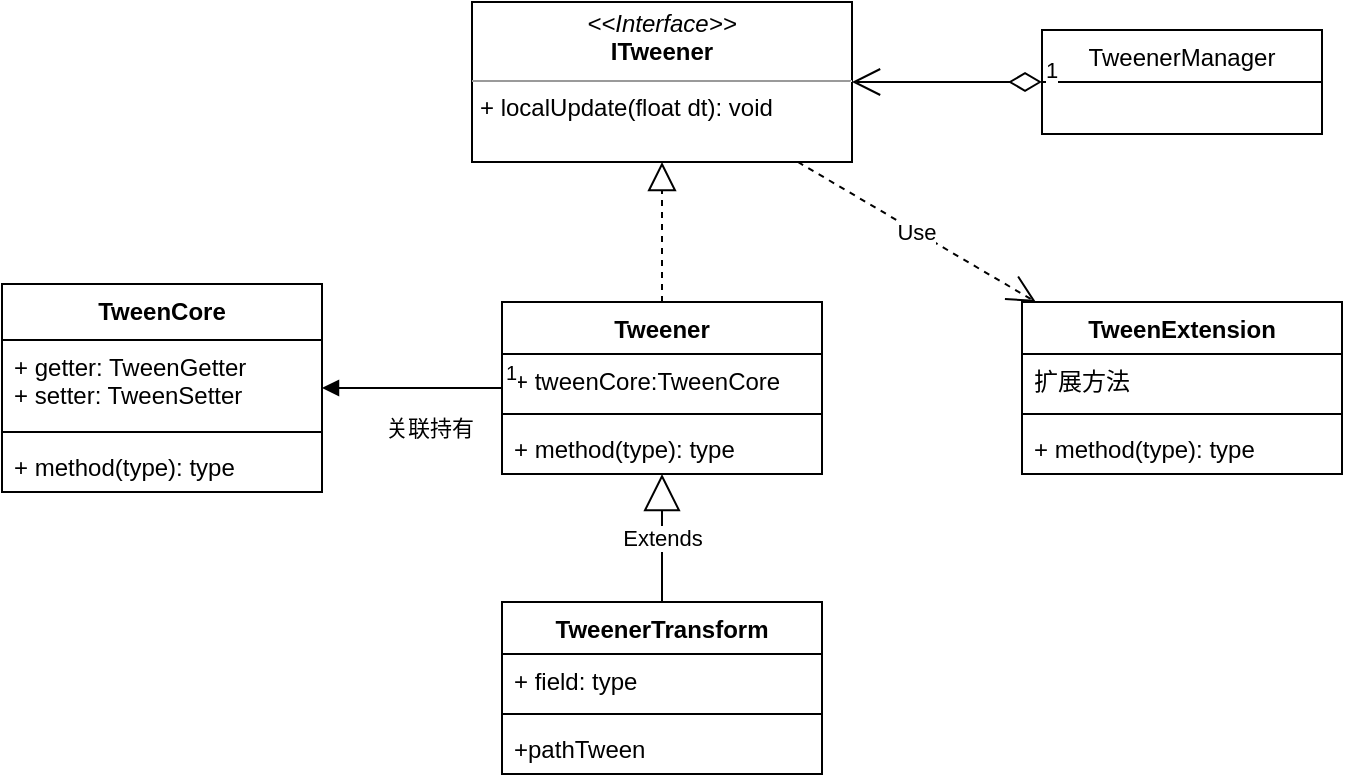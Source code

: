 <mxfile version="12.2.4" pages="1"><diagram id="xj-6fPN6NMfxKhBMjlMc" name="Tween逻辑架构图"><mxGraphModel dx="772" dy="447" grid="1" gridSize="10" guides="1" tooltips="1" connect="1" arrows="1" fold="1" page="1" pageScale="1" pageWidth="827" pageHeight="1169" math="0" shadow="0"><root><mxCell id="0"/><mxCell id="1" parent="0"/><mxCell id="4" value="Tweener&#10;" style="swimlane;fontStyle=1;align=center;verticalAlign=top;childLayout=stackLayout;horizontal=1;startSize=26;horizontalStack=0;resizeParent=1;resizeParentMax=0;resizeLast=0;collapsible=1;marginBottom=0;" parent="1" vertex="1"><mxGeometry x="310" y="170" width="160" height="86" as="geometry"><mxRectangle x="310" y="170" width="80" height="26" as="alternateBounds"/></mxGeometry></mxCell><mxCell id="5" value="+ tweenCore:TweenCore" style="text;strokeColor=none;fillColor=none;align=left;verticalAlign=top;spacingLeft=4;spacingRight=4;overflow=hidden;rotatable=0;points=[[0,0.5],[1,0.5]];portConstraint=eastwest;" parent="4" vertex="1"><mxGeometry y="26" width="160" height="26" as="geometry"/></mxCell><mxCell id="6" value="" style="line;strokeWidth=1;fillColor=none;align=left;verticalAlign=middle;spacingTop=-1;spacingLeft=3;spacingRight=3;rotatable=0;labelPosition=right;points=[];portConstraint=eastwest;" parent="4" vertex="1"><mxGeometry y="52" width="160" height="8" as="geometry"/></mxCell><mxCell id="7" value="+ method(type): type" style="text;strokeColor=none;fillColor=none;align=left;verticalAlign=top;spacingLeft=4;spacingRight=4;overflow=hidden;rotatable=0;points=[[0,0.5],[1,0.5]];portConstraint=eastwest;" parent="4" vertex="1"><mxGeometry y="60" width="160" height="26" as="geometry"/></mxCell><mxCell id="8" value="TweenCore&#10;" style="swimlane;fontStyle=1;align=center;verticalAlign=top;childLayout=stackLayout;horizontal=1;startSize=28;horizontalStack=0;resizeParent=1;resizeParentMax=0;resizeLast=0;collapsible=1;marginBottom=0;" parent="1" vertex="1"><mxGeometry x="60" y="161" width="160" height="104" as="geometry"/></mxCell><mxCell id="9" value="+ getter: TweenGetter&#10;+ setter: TweenSetter" style="text;strokeColor=none;fillColor=none;align=left;verticalAlign=top;spacingLeft=4;spacingRight=4;overflow=hidden;rotatable=0;points=[[0,0.5],[1,0.5]];portConstraint=eastwest;" parent="8" vertex="1"><mxGeometry y="28" width="160" height="42" as="geometry"/></mxCell><mxCell id="10" value="" style="line;strokeWidth=1;fillColor=none;align=left;verticalAlign=middle;spacingTop=-1;spacingLeft=3;spacingRight=3;rotatable=0;labelPosition=right;points=[];portConstraint=eastwest;" parent="8" vertex="1"><mxGeometry y="70" width="160" height="8" as="geometry"/></mxCell><mxCell id="11" value="+ method(type): type" style="text;strokeColor=none;fillColor=none;align=left;verticalAlign=top;spacingLeft=4;spacingRight=4;overflow=hidden;rotatable=0;points=[[0,0.5],[1,0.5]];portConstraint=eastwest;" parent="8" vertex="1"><mxGeometry y="78" width="160" height="26" as="geometry"/></mxCell><mxCell id="13" value="&lt;p style=&quot;margin: 0px ; margin-top: 4px ; text-align: center&quot;&gt;&lt;i&gt;&amp;lt;&amp;lt;Interface&amp;gt;&amp;gt;&lt;/i&gt;&lt;br&gt;&lt;b&gt;ITweener&lt;/b&gt;&lt;/p&gt;&lt;hr size=&quot;1&quot;&gt;&lt;p style=&quot;margin: 0px ; margin-left: 4px&quot;&gt;+ localUpdate(float dt): void&lt;br&gt;&lt;/p&gt;" style="verticalAlign=top;align=left;overflow=fill;fontSize=12;fontFamily=Helvetica;html=1;" parent="1" vertex="1"><mxGeometry x="295" y="20" width="190" height="80" as="geometry"/></mxCell><mxCell id="23" value="TweenerTransform" style="swimlane;fontStyle=1;align=center;verticalAlign=top;childLayout=stackLayout;horizontal=1;startSize=26;horizontalStack=0;resizeParent=1;resizeParentMax=0;resizeLast=0;collapsible=1;marginBottom=0;" parent="1" vertex="1"><mxGeometry x="310" y="320" width="160" height="86" as="geometry"/></mxCell><mxCell id="24" value="+ field: type" style="text;strokeColor=none;fillColor=none;align=left;verticalAlign=top;spacingLeft=4;spacingRight=4;overflow=hidden;rotatable=0;points=[[0,0.5],[1,0.5]];portConstraint=eastwest;" parent="23" vertex="1"><mxGeometry y="26" width="160" height="26" as="geometry"/></mxCell><mxCell id="25" value="" style="line;strokeWidth=1;fillColor=none;align=left;verticalAlign=middle;spacingTop=-1;spacingLeft=3;spacingRight=3;rotatable=0;labelPosition=right;points=[];portConstraint=eastwest;" parent="23" vertex="1"><mxGeometry y="52" width="160" height="8" as="geometry"/></mxCell><mxCell id="26" value="+pathTween" style="text;strokeColor=none;fillColor=none;align=left;verticalAlign=top;spacingLeft=4;spacingRight=4;overflow=hidden;rotatable=0;points=[[0,0.5],[1,0.5]];portConstraint=eastwest;" parent="23" vertex="1"><mxGeometry y="60" width="160" height="26" as="geometry"/></mxCell><mxCell id="30" value="TweenerManager" style="swimlane;fontStyle=0;childLayout=stackLayout;horizontal=1;startSize=26;fillColor=none;horizontalStack=0;resizeParent=1;resizeParentMax=0;resizeLast=0;collapsible=1;marginBottom=0;" parent="1" vertex="1"><mxGeometry x="580" y="34" width="140" height="52" as="geometry"/></mxCell><mxCell id="36" value="TweenExtension" style="swimlane;fontStyle=1;align=center;verticalAlign=top;childLayout=stackLayout;horizontal=1;startSize=26;horizontalStack=0;resizeParent=1;resizeParentMax=0;resizeLast=0;collapsible=1;marginBottom=0;" parent="1" vertex="1"><mxGeometry x="570" y="170" width="160" height="86" as="geometry"/></mxCell><mxCell id="37" value="扩展方法" style="text;strokeColor=none;fillColor=none;align=left;verticalAlign=top;spacingLeft=4;spacingRight=4;overflow=hidden;rotatable=0;points=[[0,0.5],[1,0.5]];portConstraint=eastwest;" parent="36" vertex="1"><mxGeometry y="26" width="160" height="26" as="geometry"/></mxCell><mxCell id="38" value="" style="line;strokeWidth=1;fillColor=none;align=left;verticalAlign=middle;spacingTop=-1;spacingLeft=3;spacingRight=3;rotatable=0;labelPosition=right;points=[];portConstraint=eastwest;" parent="36" vertex="1"><mxGeometry y="52" width="160" height="8" as="geometry"/></mxCell><mxCell id="39" value="+ method(type): type" style="text;strokeColor=none;fillColor=none;align=left;verticalAlign=top;spacingLeft=4;spacingRight=4;overflow=hidden;rotatable=0;points=[[0,0.5],[1,0.5]];portConstraint=eastwest;" parent="36" vertex="1"><mxGeometry y="60" width="160" height="26" as="geometry"/></mxCell><mxCell id="40" value="" style="endArrow=block;dashed=1;endFill=0;endSize=12;html=1;exitX=0.5;exitY=0;exitDx=0;exitDy=0;" parent="1" source="4" target="13" edge="1"><mxGeometry width="160" relative="1" as="geometry"><mxPoint x="387" y="160" as="sourcePoint"/><mxPoint x="550" y="160" as="targetPoint"/></mxGeometry></mxCell><mxCell id="43" value="Extends" style="endArrow=block;endSize=16;endFill=0;html=1;" parent="1" source="23" target="4" edge="1"><mxGeometry width="160" relative="1" as="geometry"><mxPoint x="440" y="280" as="sourcePoint"/><mxPoint x="600" y="280" as="targetPoint"/></mxGeometry></mxCell><mxCell id="44" value="关联持有" style="endArrow=block;endFill=1;html=1;edgeStyle=orthogonalEdgeStyle;align=left;verticalAlign=top;" parent="1" source="4" target="8" edge="1"><mxGeometry x="0.333" y="7" relative="1" as="geometry"><mxPoint x="280" y="220" as="sourcePoint"/><mxPoint x="280" y="180" as="targetPoint"/><mxPoint as="offset"/></mxGeometry></mxCell><mxCell id="45" value="1" style="resizable=0;html=1;align=left;verticalAlign=bottom;labelBackgroundColor=#ffffff;fontSize=10;" parent="44" connectable="0" vertex="1"><mxGeometry x="-1" relative="1" as="geometry"/></mxCell><mxCell id="46" value="1" style="endArrow=open;html=1;endSize=12;startArrow=diamondThin;startSize=14;startFill=0;edgeStyle=orthogonalEdgeStyle;align=left;verticalAlign=bottom;" parent="1" source="30" target="13" edge="1"><mxGeometry x="-1" y="3" relative="1" as="geometry"><mxPoint x="520" y="110" as="sourcePoint"/><mxPoint x="680" y="110" as="targetPoint"/></mxGeometry></mxCell><mxCell id="47" value="Use" style="endArrow=open;endSize=12;dashed=1;html=1;" parent="1" source="13" target="36" edge="1"><mxGeometry width="160" relative="1" as="geometry"><mxPoint x="540" y="260" as="sourcePoint"/><mxPoint x="700" y="260" as="targetPoint"/></mxGeometry></mxCell></root></mxGraphModel></diagram></mxfile>